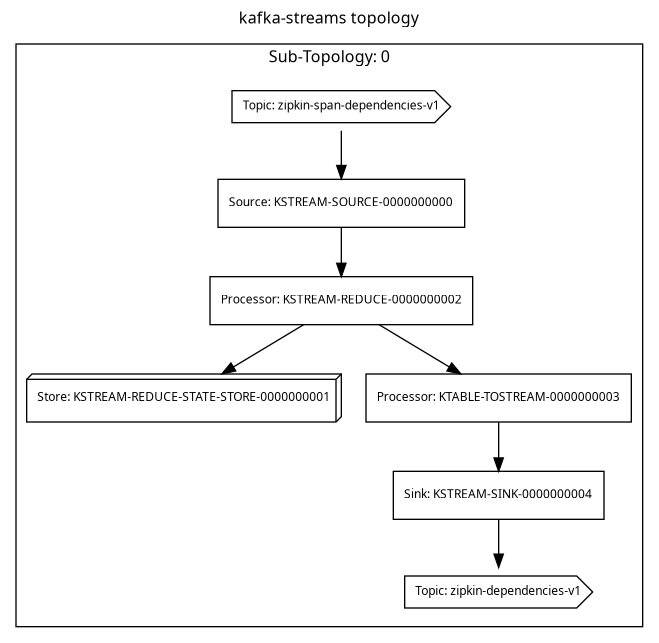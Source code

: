 @startuml
digraph G {
	graph [labelloc=top,label="kafka-streams topology",fontname="Verdana",fontsize=12];
	edge [fontname="Verdana",fontsize=9,labelfontname="Verdana",labelfontsize=9];
	node [fontname="Verdana",fontsize=9,shape=record];
subgraph cluster_c3 {
label = "Sub-Topology: 0";
	c0 [label="Topic: zipkin-span-dependencies-v1"]
	// null
	c0 -> c4 [];
	c4 [label="Source: KSTREAM-SOURCE-0000000000"]
	c5 [label="Processor: KSTREAM-REDUCE-0000000002"]
	// null
	c4 -> c5 [];
	// null
	c5 -> c2 [];
	c6 [label="Processor: KTABLE-TOSTREAM-0000000003"]
	// null
	c5 -> c6 [];
	c7 [label="Sink: KSTREAM-SINK-0000000004"]
	// null
	c6 -> c7 [];
	// null
	c7 -> c1 [];
}
	c0 [label="Topic: zipkin-span-dependencies-v1", shape=cds]
	c1 [label="Topic: zipkin-dependencies-v1", shape=cds]
	c2 [label="Store: KSTREAM-REDUCE-STATE-STORE-0000000001", shape=box3d]
}
@enduml